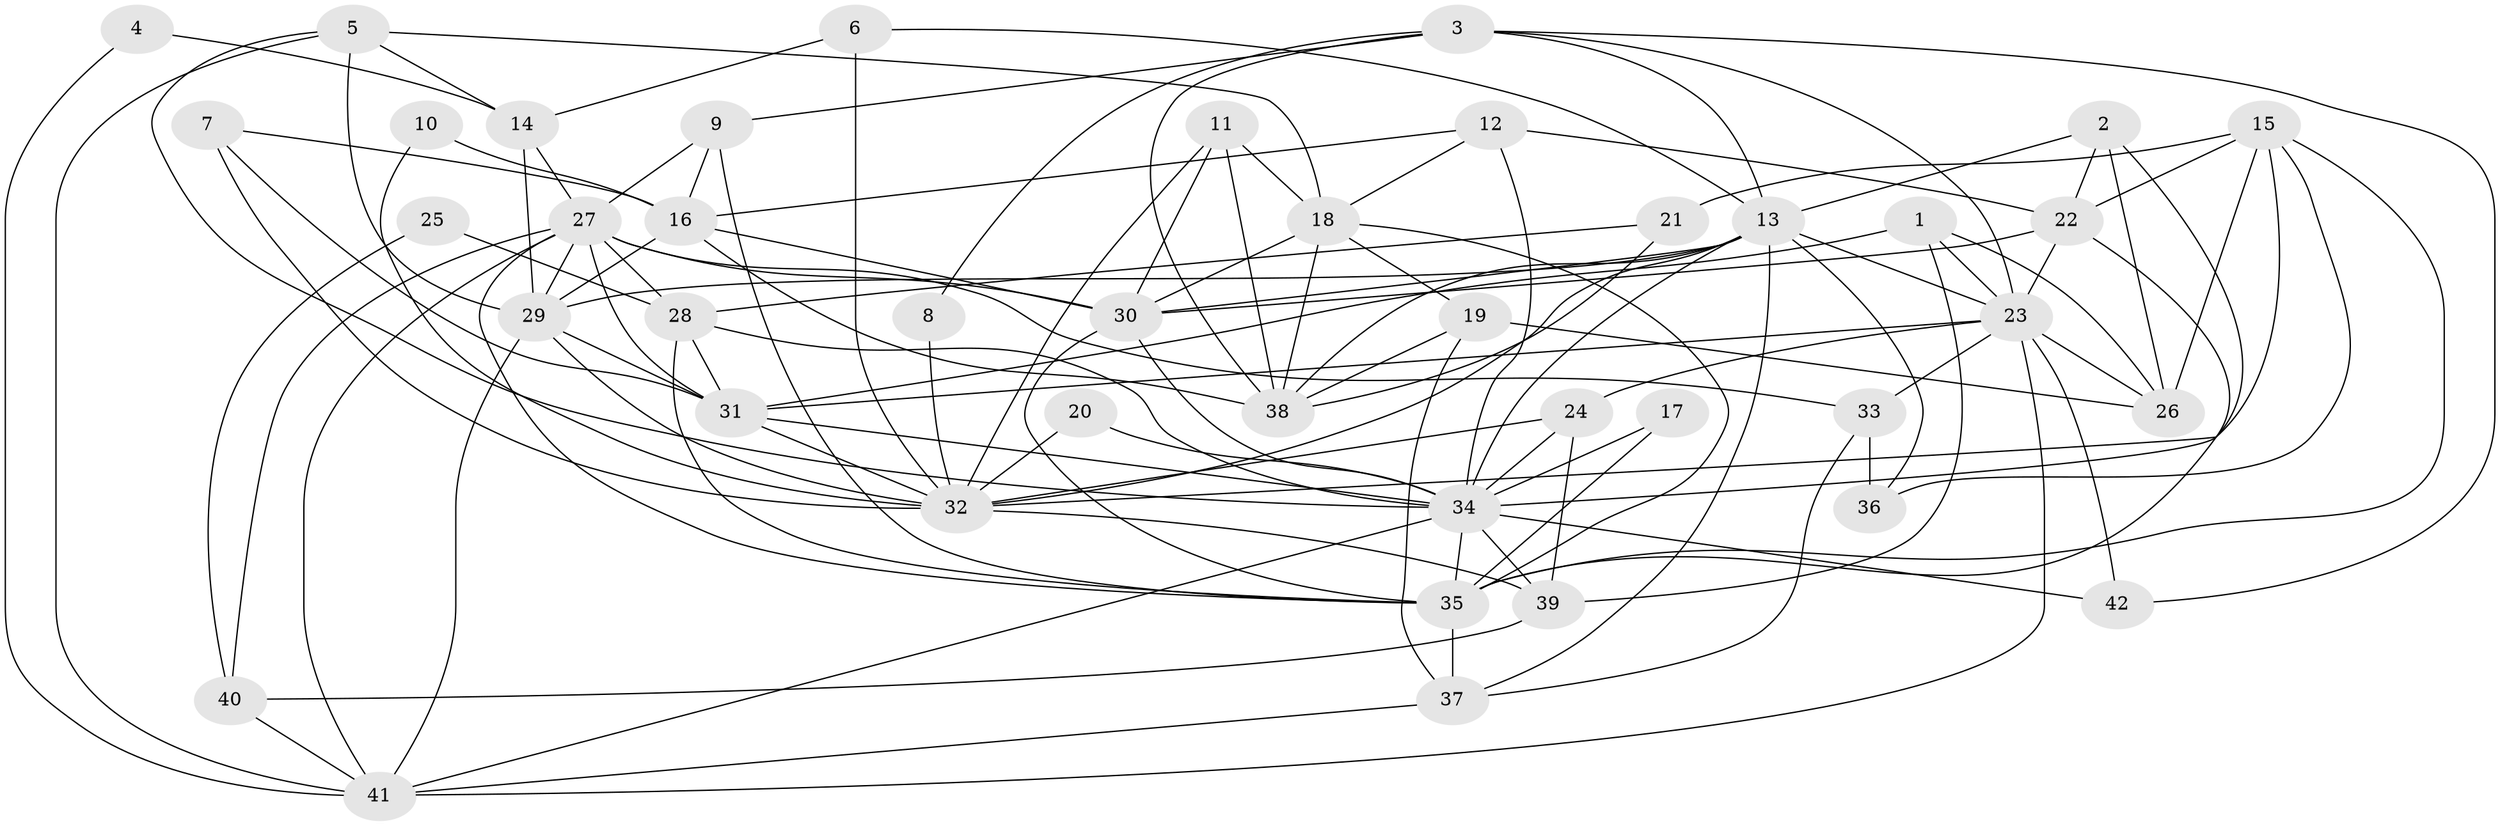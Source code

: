 // original degree distribution, {3: 0.3132530120481928, 2: 0.14457831325301204, 4: 0.20481927710843373, 5: 0.1686746987951807, 6: 0.10843373493975904, 7: 0.03614457831325301, 8: 0.012048192771084338, 9: 0.012048192771084338}
// Generated by graph-tools (version 1.1) at 2025/50/03/09/25 03:50:07]
// undirected, 42 vertices, 116 edges
graph export_dot {
graph [start="1"]
  node [color=gray90,style=filled];
  1;
  2;
  3;
  4;
  5;
  6;
  7;
  8;
  9;
  10;
  11;
  12;
  13;
  14;
  15;
  16;
  17;
  18;
  19;
  20;
  21;
  22;
  23;
  24;
  25;
  26;
  27;
  28;
  29;
  30;
  31;
  32;
  33;
  34;
  35;
  36;
  37;
  38;
  39;
  40;
  41;
  42;
  1 -- 23 [weight=1.0];
  1 -- 26 [weight=1.0];
  1 -- 31 [weight=1.0];
  1 -- 39 [weight=1.0];
  2 -- 13 [weight=1.0];
  2 -- 22 [weight=1.0];
  2 -- 26 [weight=1.0];
  2 -- 34 [weight=1.0];
  3 -- 8 [weight=1.0];
  3 -- 9 [weight=1.0];
  3 -- 13 [weight=1.0];
  3 -- 23 [weight=1.0];
  3 -- 38 [weight=1.0];
  3 -- 42 [weight=1.0];
  4 -- 14 [weight=1.0];
  4 -- 41 [weight=1.0];
  5 -- 14 [weight=1.0];
  5 -- 18 [weight=1.0];
  5 -- 29 [weight=1.0];
  5 -- 34 [weight=1.0];
  5 -- 41 [weight=1.0];
  6 -- 13 [weight=1.0];
  6 -- 14 [weight=1.0];
  6 -- 32 [weight=1.0];
  7 -- 16 [weight=1.0];
  7 -- 31 [weight=1.0];
  7 -- 32 [weight=1.0];
  8 -- 32 [weight=1.0];
  9 -- 16 [weight=1.0];
  9 -- 27 [weight=1.0];
  9 -- 35 [weight=1.0];
  10 -- 16 [weight=1.0];
  10 -- 32 [weight=1.0];
  11 -- 18 [weight=1.0];
  11 -- 30 [weight=1.0];
  11 -- 32 [weight=2.0];
  11 -- 38 [weight=1.0];
  12 -- 16 [weight=1.0];
  12 -- 18 [weight=1.0];
  12 -- 22 [weight=1.0];
  12 -- 34 [weight=1.0];
  13 -- 23 [weight=1.0];
  13 -- 29 [weight=1.0];
  13 -- 30 [weight=1.0];
  13 -- 32 [weight=1.0];
  13 -- 34 [weight=1.0];
  13 -- 36 [weight=1.0];
  13 -- 37 [weight=1.0];
  13 -- 38 [weight=1.0];
  14 -- 27 [weight=1.0];
  14 -- 29 [weight=1.0];
  15 -- 21 [weight=1.0];
  15 -- 22 [weight=1.0];
  15 -- 26 [weight=1.0];
  15 -- 32 [weight=1.0];
  15 -- 35 [weight=1.0];
  15 -- 36 [weight=1.0];
  16 -- 29 [weight=1.0];
  16 -- 30 [weight=1.0];
  16 -- 38 [weight=1.0];
  17 -- 34 [weight=1.0];
  17 -- 35 [weight=1.0];
  18 -- 19 [weight=1.0];
  18 -- 30 [weight=1.0];
  18 -- 35 [weight=1.0];
  18 -- 38 [weight=1.0];
  19 -- 26 [weight=1.0];
  19 -- 37 [weight=1.0];
  19 -- 38 [weight=1.0];
  20 -- 32 [weight=1.0];
  20 -- 34 [weight=1.0];
  21 -- 28 [weight=1.0];
  21 -- 38 [weight=1.0];
  22 -- 23 [weight=1.0];
  22 -- 30 [weight=1.0];
  22 -- 35 [weight=1.0];
  23 -- 24 [weight=1.0];
  23 -- 26 [weight=2.0];
  23 -- 31 [weight=1.0];
  23 -- 33 [weight=1.0];
  23 -- 41 [weight=1.0];
  23 -- 42 [weight=1.0];
  24 -- 32 [weight=1.0];
  24 -- 34 [weight=1.0];
  24 -- 39 [weight=1.0];
  25 -- 28 [weight=1.0];
  25 -- 40 [weight=1.0];
  27 -- 28 [weight=1.0];
  27 -- 29 [weight=1.0];
  27 -- 30 [weight=1.0];
  27 -- 31 [weight=1.0];
  27 -- 33 [weight=2.0];
  27 -- 35 [weight=1.0];
  27 -- 40 [weight=1.0];
  27 -- 41 [weight=1.0];
  28 -- 31 [weight=1.0];
  28 -- 34 [weight=1.0];
  28 -- 35 [weight=1.0];
  29 -- 31 [weight=1.0];
  29 -- 32 [weight=1.0];
  29 -- 41 [weight=1.0];
  30 -- 34 [weight=1.0];
  30 -- 35 [weight=1.0];
  31 -- 32 [weight=1.0];
  31 -- 34 [weight=1.0];
  32 -- 39 [weight=1.0];
  33 -- 36 [weight=1.0];
  33 -- 37 [weight=1.0];
  34 -- 35 [weight=2.0];
  34 -- 39 [weight=2.0];
  34 -- 41 [weight=1.0];
  34 -- 42 [weight=1.0];
  35 -- 37 [weight=1.0];
  37 -- 41 [weight=1.0];
  39 -- 40 [weight=1.0];
  40 -- 41 [weight=1.0];
}
